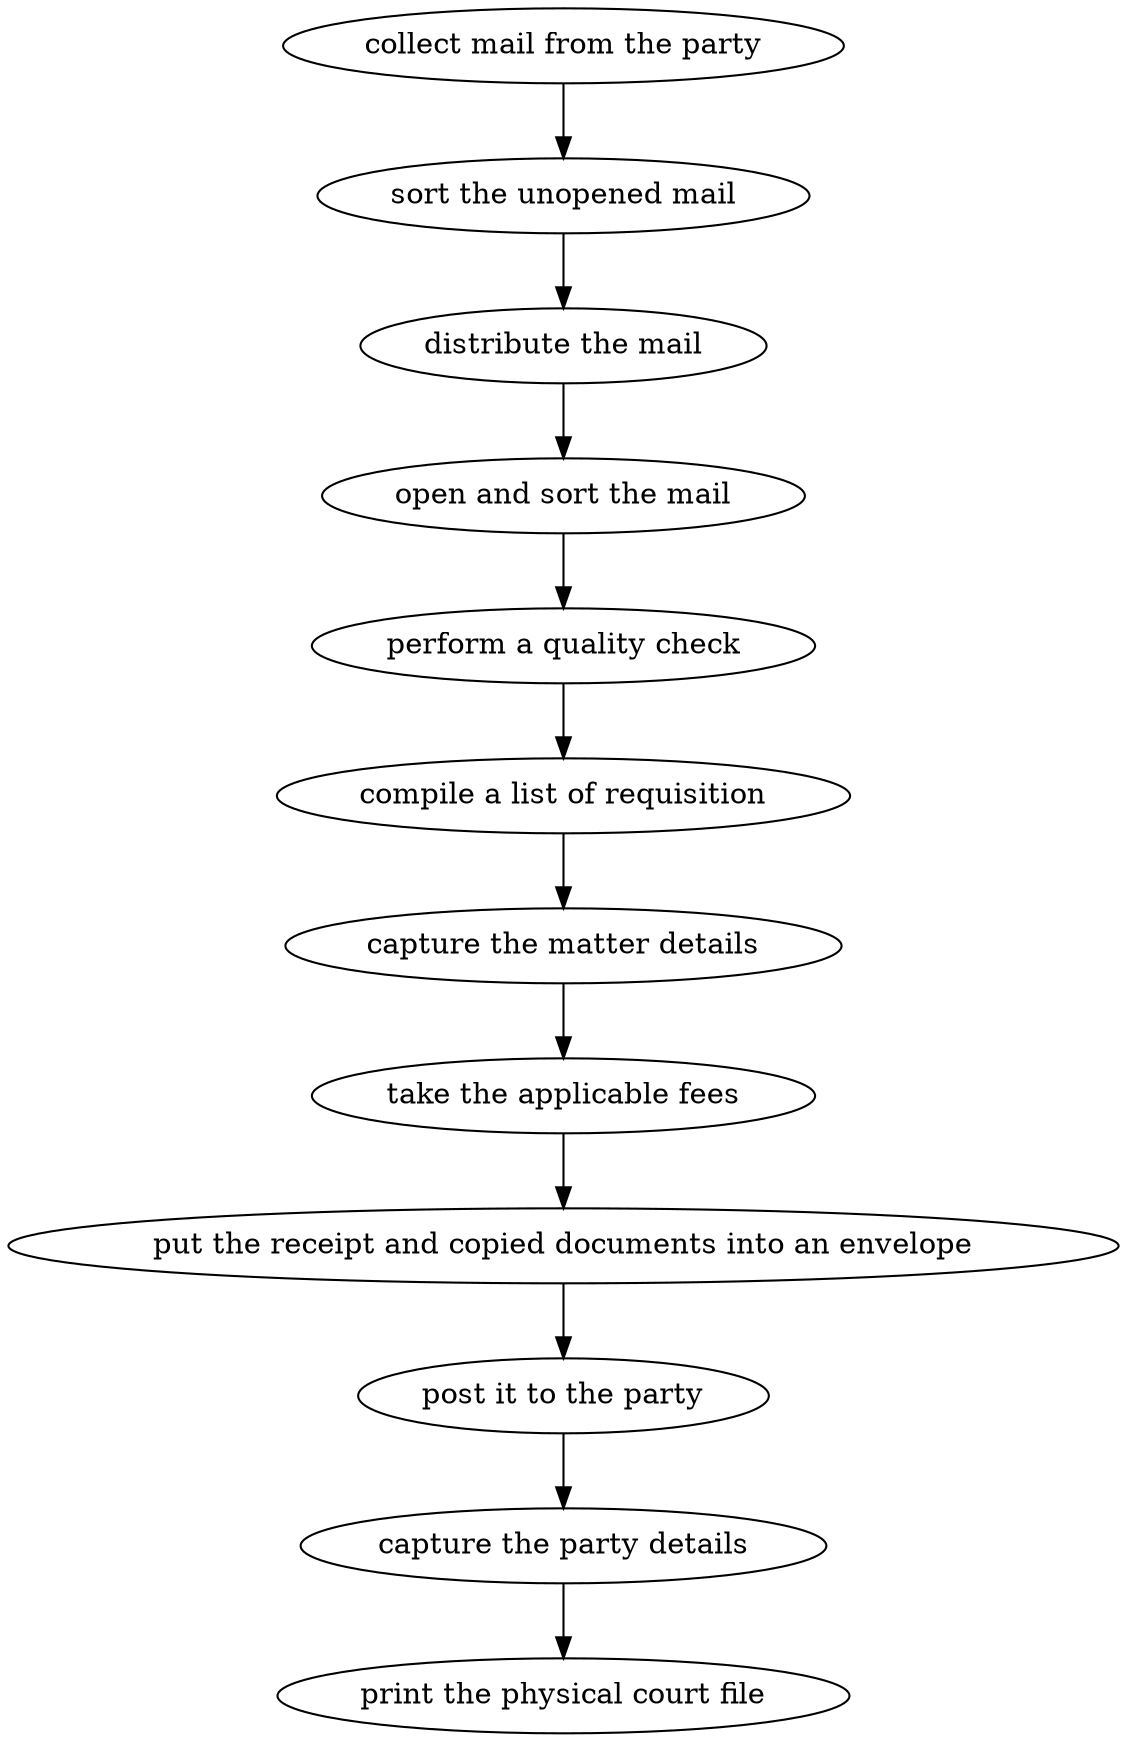strict digraph "doc-3.5" {
	graph [name="doc-3.5"];
	"collect mail from the party"	[attrs="{'type': 'Activity', 'label': 'collect mail from the party'}"];
	"sort the unopened mail"	[attrs="{'type': 'Activity', 'label': 'sort the unopened mail'}"];
	"collect mail from the party" -> "sort the unopened mail"	[attrs="{'type': 'flow', 'label': 'flow'}"];
	"distribute the mail"	[attrs="{'type': 'Activity', 'label': 'distribute the mail'}"];
	"sort the unopened mail" -> "distribute the mail"	[attrs="{'type': 'flow', 'label': 'flow'}"];
	"open and sort the mail"	[attrs="{'type': 'Activity', 'label': 'open and sort the mail'}"];
	"distribute the mail" -> "open and sort the mail"	[attrs="{'type': 'flow', 'label': 'flow'}"];
	"perform a quality check"	[attrs="{'type': 'Activity', 'label': 'perform a quality check'}"];
	"open and sort the mail" -> "perform a quality check"	[attrs="{'type': 'flow', 'label': 'flow'}"];
	"compile a list of requisition"	[attrs="{'type': 'Activity', 'label': 'compile a list of requisition'}"];
	"perform a quality check" -> "compile a list of requisition"	[attrs="{'type': 'flow', 'label': 'flow'}"];
	"capture the matter details"	[attrs="{'type': 'Activity', 'label': 'capture the matter details'}"];
	"compile a list of requisition" -> "capture the matter details"	[attrs="{'type': 'flow', 'label': 'flow'}"];
	"take the applicable fees"	[attrs="{'type': 'Activity', 'label': 'take the applicable fees'}"];
	"capture the matter details" -> "take the applicable fees"	[attrs="{'type': 'flow', 'label': 'flow'}"];
	"put the receipt and copied documents into an envelope"	[attrs="{'type': 'Activity', 'label': 'put the receipt and copied documents into an envelope'}"];
	"take the applicable fees" -> "put the receipt and copied documents into an envelope"	[attrs="{'type': 'flow', 'label': 'flow'}"];
	"post it to the party"	[attrs="{'type': 'Activity', 'label': 'post it to the party'}"];
	"put the receipt and copied documents into an envelope" -> "post it to the party"	[attrs="{'type': 'flow', 'label': 'flow'}"];
	"capture the party details"	[attrs="{'type': 'Activity', 'label': 'capture the party details'}"];
	"post it to the party" -> "capture the party details"	[attrs="{'type': 'flow', 'label': 'flow'}"];
	"print the physical court file"	[attrs="{'type': 'Activity', 'label': 'print the physical court file'}"];
	"capture the party details" -> "print the physical court file"	[attrs="{'type': 'flow', 'label': 'flow'}"];
}
